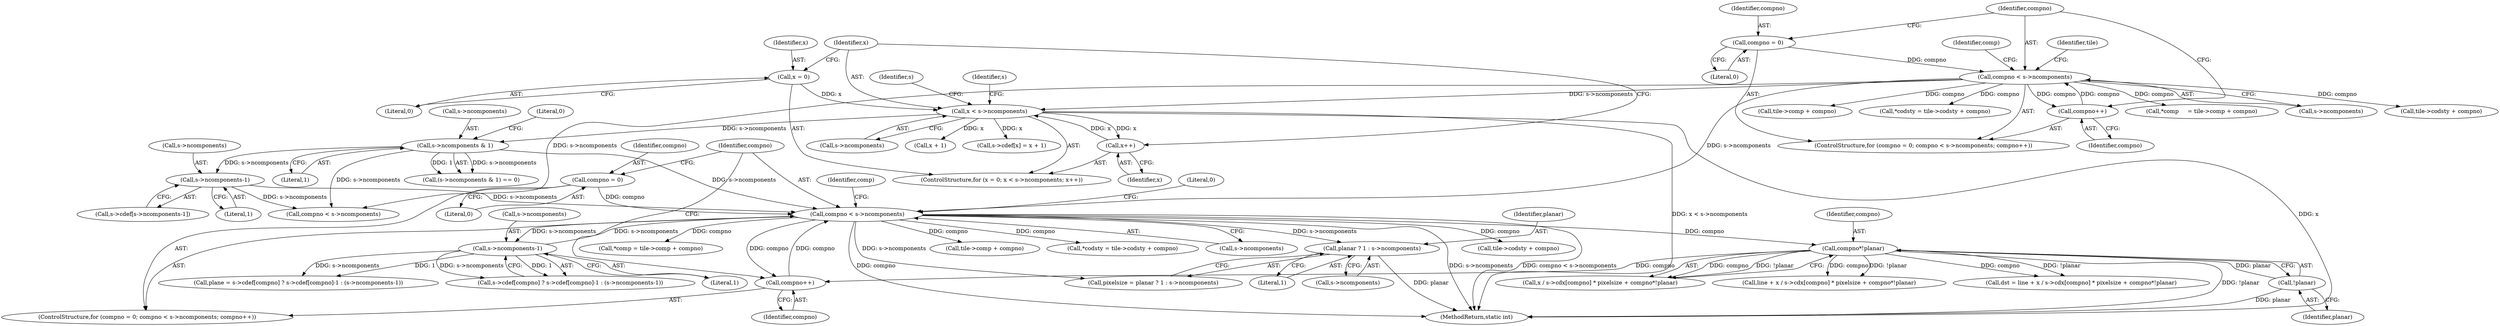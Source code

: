digraph "0_FFmpeg_fe448cd28d674c3eff3072552eae366d0b659ce9@pointer" {
"1000542" [label="(Call,planar ? 1 : s->ncomponents)"];
"1000467" [label="(Call,compno < s->ncomponents)"];
"1000464" [label="(Call,compno = 0)"];
"1000472" [label="(Call,compno++)"];
"1000670" [label="(Call,compno*!planar)"];
"1000672" [label="(Call,!planar)"];
"1000439" [label="(Call,s->ncomponents & 1)"];
"1000421" [label="(Call,x < s->ncomponents)"];
"1000426" [label="(Call,x++)"];
"1000418" [label="(Call,x = 0)"];
"1000134" [label="(Call,compno < s->ncomponents)"];
"1000131" [label="(Call,compno = 0)"];
"1000139" [label="(Call,compno++)"];
"1000569" [label="(Call,s->ncomponents-1)"];
"1000450" [label="(Call,s->ncomponents-1)"];
"1000573" [label="(Literal,1)"];
"1000443" [label="(Literal,1)"];
"1000441" [label="(Identifier,s)"];
"1000464" [label="(Call,compno = 0)"];
"1000660" [label="(Call,x / s->cdx[compno] * pixelsize + compno*!planar)"];
"1000130" [label="(ControlStructure,for (compno = 0; compno < s->ncomponents; compno++))"];
"1000139" [label="(Call,compno++)"];
"1000440" [label="(Call,s->ncomponents)"];
"1000478" [label="(Call,tile->comp + compno)"];
"1000438" [label="(Call,(s->ncomponents & 1) == 0)"];
"1000473" [label="(Identifier,compno)"];
"1000658" [label="(Call,line + x / s->cdx[compno] * pixelsize + compno*!planar)"];
"1000484" [label="(Call,*codsty = tile->codsty + compno)"];
"1000463" [label="(ControlStructure,for (compno = 0; compno < s->ncomponents; compno++))"];
"1000426" [label="(Call,x++)"];
"1000454" [label="(Literal,1)"];
"1000468" [label="(Identifier,compno)"];
"1000670" [label="(Call,compno*!planar)"];
"1000789" [label="(Call,compno < s->ncomponents)"];
"1000466" [label="(Literal,0)"];
"1000545" [label="(Call,s->ncomponents)"];
"1000477" [label="(Identifier,comp)"];
"1000423" [label="(Call,s->ncomponents)"];
"1001114" [label="(MethodReturn,static int)"];
"1000422" [label="(Identifier,x)"];
"1000419" [label="(Identifier,x)"];
"1000554" [label="(Call,plane = s->cdef[compno] ? s->cdef[compno]-1 : (s->ncomponents-1))"];
"1000451" [label="(Call,s->ncomponents)"];
"1000467" [label="(Call,compno < s->ncomponents)"];
"1000418" [label="(Call,x = 0)"];
"1000132" [label="(Identifier,compno)"];
"1000544" [label="(Literal,1)"];
"1000556" [label="(Call,s->cdef[compno] ? s->cdef[compno]-1 : (s->ncomponents-1))"];
"1000431" [label="(Identifier,s)"];
"1000420" [label="(Literal,0)"];
"1000143" [label="(Call,*comp     = tile->comp + compno)"];
"1000401" [label="(Identifier,tile)"];
"1000134" [label="(Call,compno < s->ncomponents)"];
"1000434" [label="(Call,x + 1)"];
"1000427" [label="(Identifier,x)"];
"1000540" [label="(Call,pixelsize = planar ? 1 : s->ncomponents)"];
"1000450" [label="(Call,s->ncomponents-1)"];
"1000144" [label="(Identifier,comp)"];
"1000469" [label="(Call,s->ncomponents)"];
"1001113" [label="(Literal,0)"];
"1000446" [label="(Call,s->cdef[s->ncomponents-1])"];
"1000542" [label="(Call,planar ? 1 : s->ncomponents)"];
"1000569" [label="(Call,s->ncomponents-1)"];
"1000570" [label="(Call,s->ncomponents)"];
"1000135" [label="(Identifier,compno)"];
"1000486" [label="(Call,tile->codsty + compno)"];
"1000136" [label="(Call,s->ncomponents)"];
"1000671" [label="(Identifier,compno)"];
"1000133" [label="(Literal,0)"];
"1000417" [label="(ControlStructure,for (x = 0; x < s->ncomponents; x++))"];
"1000444" [label="(Literal,0)"];
"1000421" [label="(Call,x < s->ncomponents)"];
"1000472" [label="(Call,compno++)"];
"1000428" [label="(Call,s->cdef[x] = x + 1)"];
"1000656" [label="(Call,dst = line + x / s->cdx[compno] * pixelsize + compno*!planar)"];
"1000673" [label="(Identifier,planar)"];
"1000672" [label="(Call,!planar)"];
"1000131" [label="(Call,compno = 0)"];
"1000465" [label="(Identifier,compno)"];
"1000476" [label="(Call,*comp = tile->comp + compno)"];
"1000140" [label="(Identifier,compno)"];
"1000153" [label="(Call,tile->codsty + compno)"];
"1000145" [label="(Call,tile->comp + compno)"];
"1000151" [label="(Call,*codsty = tile->codsty + compno)"];
"1000439" [label="(Call,s->ncomponents & 1)"];
"1000543" [label="(Identifier,planar)"];
"1000542" -> "1000540"  [label="AST: "];
"1000542" -> "1000544"  [label="CFG: "];
"1000542" -> "1000545"  [label="CFG: "];
"1000543" -> "1000542"  [label="AST: "];
"1000544" -> "1000542"  [label="AST: "];
"1000545" -> "1000542"  [label="AST: "];
"1000540" -> "1000542"  [label="CFG: "];
"1000542" -> "1001114"  [label="DDG: planar"];
"1000467" -> "1000542"  [label="DDG: s->ncomponents"];
"1000467" -> "1000463"  [label="AST: "];
"1000467" -> "1000469"  [label="CFG: "];
"1000468" -> "1000467"  [label="AST: "];
"1000469" -> "1000467"  [label="AST: "];
"1000477" -> "1000467"  [label="CFG: "];
"1001113" -> "1000467"  [label="CFG: "];
"1000467" -> "1001114"  [label="DDG: compno"];
"1000467" -> "1001114"  [label="DDG: compno < s->ncomponents"];
"1000467" -> "1001114"  [label="DDG: s->ncomponents"];
"1000464" -> "1000467"  [label="DDG: compno"];
"1000472" -> "1000467"  [label="DDG: compno"];
"1000439" -> "1000467"  [label="DDG: s->ncomponents"];
"1000569" -> "1000467"  [label="DDG: s->ncomponents"];
"1000134" -> "1000467"  [label="DDG: s->ncomponents"];
"1000450" -> "1000467"  [label="DDG: s->ncomponents"];
"1000467" -> "1000472"  [label="DDG: compno"];
"1000467" -> "1000476"  [label="DDG: compno"];
"1000467" -> "1000478"  [label="DDG: compno"];
"1000467" -> "1000484"  [label="DDG: compno"];
"1000467" -> "1000486"  [label="DDG: compno"];
"1000467" -> "1000540"  [label="DDG: s->ncomponents"];
"1000467" -> "1000569"  [label="DDG: s->ncomponents"];
"1000467" -> "1000670"  [label="DDG: compno"];
"1000464" -> "1000463"  [label="AST: "];
"1000464" -> "1000466"  [label="CFG: "];
"1000465" -> "1000464"  [label="AST: "];
"1000466" -> "1000464"  [label="AST: "];
"1000468" -> "1000464"  [label="CFG: "];
"1000472" -> "1000463"  [label="AST: "];
"1000472" -> "1000473"  [label="CFG: "];
"1000473" -> "1000472"  [label="AST: "];
"1000468" -> "1000472"  [label="CFG: "];
"1000670" -> "1000472"  [label="DDG: compno"];
"1000670" -> "1000660"  [label="AST: "];
"1000670" -> "1000672"  [label="CFG: "];
"1000671" -> "1000670"  [label="AST: "];
"1000672" -> "1000670"  [label="AST: "];
"1000660" -> "1000670"  [label="CFG: "];
"1000670" -> "1001114"  [label="DDG: !planar"];
"1000670" -> "1000656"  [label="DDG: compno"];
"1000670" -> "1000656"  [label="DDG: !planar"];
"1000670" -> "1000658"  [label="DDG: compno"];
"1000670" -> "1000658"  [label="DDG: !planar"];
"1000670" -> "1000660"  [label="DDG: compno"];
"1000670" -> "1000660"  [label="DDG: !planar"];
"1000672" -> "1000670"  [label="DDG: planar"];
"1000672" -> "1000673"  [label="CFG: "];
"1000673" -> "1000672"  [label="AST: "];
"1000672" -> "1001114"  [label="DDG: planar"];
"1000439" -> "1000438"  [label="AST: "];
"1000439" -> "1000443"  [label="CFG: "];
"1000440" -> "1000439"  [label="AST: "];
"1000443" -> "1000439"  [label="AST: "];
"1000444" -> "1000439"  [label="CFG: "];
"1000439" -> "1000438"  [label="DDG: s->ncomponents"];
"1000439" -> "1000438"  [label="DDG: 1"];
"1000421" -> "1000439"  [label="DDG: s->ncomponents"];
"1000439" -> "1000450"  [label="DDG: s->ncomponents"];
"1000439" -> "1000789"  [label="DDG: s->ncomponents"];
"1000421" -> "1000417"  [label="AST: "];
"1000421" -> "1000423"  [label="CFG: "];
"1000422" -> "1000421"  [label="AST: "];
"1000423" -> "1000421"  [label="AST: "];
"1000431" -> "1000421"  [label="CFG: "];
"1000441" -> "1000421"  [label="CFG: "];
"1000421" -> "1001114"  [label="DDG: x"];
"1000421" -> "1001114"  [label="DDG: x < s->ncomponents"];
"1000426" -> "1000421"  [label="DDG: x"];
"1000418" -> "1000421"  [label="DDG: x"];
"1000134" -> "1000421"  [label="DDG: s->ncomponents"];
"1000421" -> "1000426"  [label="DDG: x"];
"1000421" -> "1000428"  [label="DDG: x"];
"1000421" -> "1000434"  [label="DDG: x"];
"1000426" -> "1000417"  [label="AST: "];
"1000426" -> "1000427"  [label="CFG: "];
"1000427" -> "1000426"  [label="AST: "];
"1000422" -> "1000426"  [label="CFG: "];
"1000418" -> "1000417"  [label="AST: "];
"1000418" -> "1000420"  [label="CFG: "];
"1000419" -> "1000418"  [label="AST: "];
"1000420" -> "1000418"  [label="AST: "];
"1000422" -> "1000418"  [label="CFG: "];
"1000134" -> "1000130"  [label="AST: "];
"1000134" -> "1000136"  [label="CFG: "];
"1000135" -> "1000134"  [label="AST: "];
"1000136" -> "1000134"  [label="AST: "];
"1000144" -> "1000134"  [label="CFG: "];
"1000401" -> "1000134"  [label="CFG: "];
"1000131" -> "1000134"  [label="DDG: compno"];
"1000139" -> "1000134"  [label="DDG: compno"];
"1000134" -> "1000139"  [label="DDG: compno"];
"1000134" -> "1000143"  [label="DDG: compno"];
"1000134" -> "1000145"  [label="DDG: compno"];
"1000134" -> "1000151"  [label="DDG: compno"];
"1000134" -> "1000153"  [label="DDG: compno"];
"1000134" -> "1000789"  [label="DDG: s->ncomponents"];
"1000131" -> "1000130"  [label="AST: "];
"1000131" -> "1000133"  [label="CFG: "];
"1000132" -> "1000131"  [label="AST: "];
"1000133" -> "1000131"  [label="AST: "];
"1000135" -> "1000131"  [label="CFG: "];
"1000139" -> "1000130"  [label="AST: "];
"1000139" -> "1000140"  [label="CFG: "];
"1000140" -> "1000139"  [label="AST: "];
"1000135" -> "1000139"  [label="CFG: "];
"1000569" -> "1000556"  [label="AST: "];
"1000569" -> "1000573"  [label="CFG: "];
"1000570" -> "1000569"  [label="AST: "];
"1000573" -> "1000569"  [label="AST: "];
"1000556" -> "1000569"  [label="CFG: "];
"1000569" -> "1000554"  [label="DDG: s->ncomponents"];
"1000569" -> "1000554"  [label="DDG: 1"];
"1000569" -> "1000556"  [label="DDG: s->ncomponents"];
"1000569" -> "1000556"  [label="DDG: 1"];
"1000450" -> "1000446"  [label="AST: "];
"1000450" -> "1000454"  [label="CFG: "];
"1000451" -> "1000450"  [label="AST: "];
"1000454" -> "1000450"  [label="AST: "];
"1000446" -> "1000450"  [label="CFG: "];
"1000450" -> "1000789"  [label="DDG: s->ncomponents"];
}
